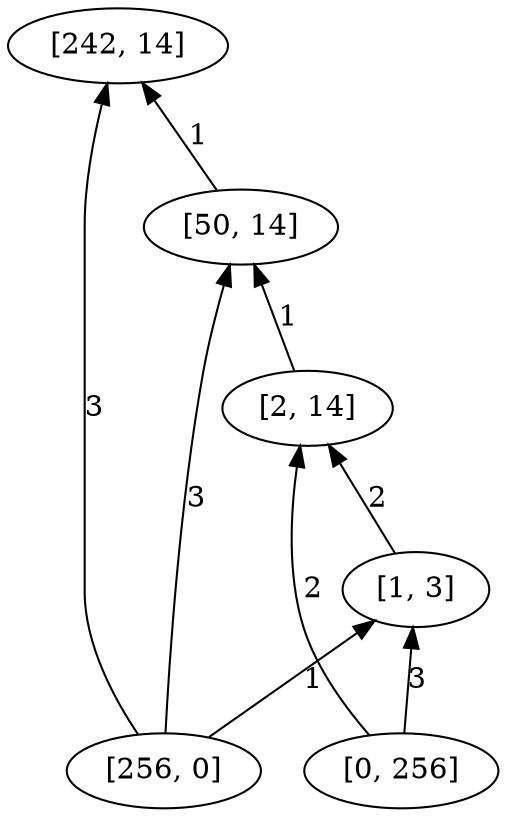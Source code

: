 digraph "DD" { 
rankdir = "BT" 
graph [ ordering = "out"];
5001 -> 1[label = "3"];
5001 -> 2[label = "3"];
5001 -> 4[label = "1"];
5002 -> 3[label = "2"];
5002 -> 4[label = "3"];
2 -> 1[label = "1"];
3 -> 2[label = "1"];
4 -> 3[label = "2"];
5001 [label = "[256, 0]",  shape = oval]
5002 [label = "[0, 256]",  shape = oval]
1 [label = "[242, 14]",  shape = oval]
2 [label = "[50, 14]",  shape = oval]
3 [label = "[2, 14]",  shape = oval]
4 [label = "[1, 3]",  shape = oval]
}
